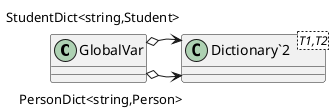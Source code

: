 @startuml
class GlobalVar {
}
class "Dictionary`2"<T1,T2> {
}
GlobalVar o-> "PersonDict<string,Person>" "Dictionary`2"
GlobalVar o-> "StudentDict<string,Student>" "Dictionary`2"
@enduml
